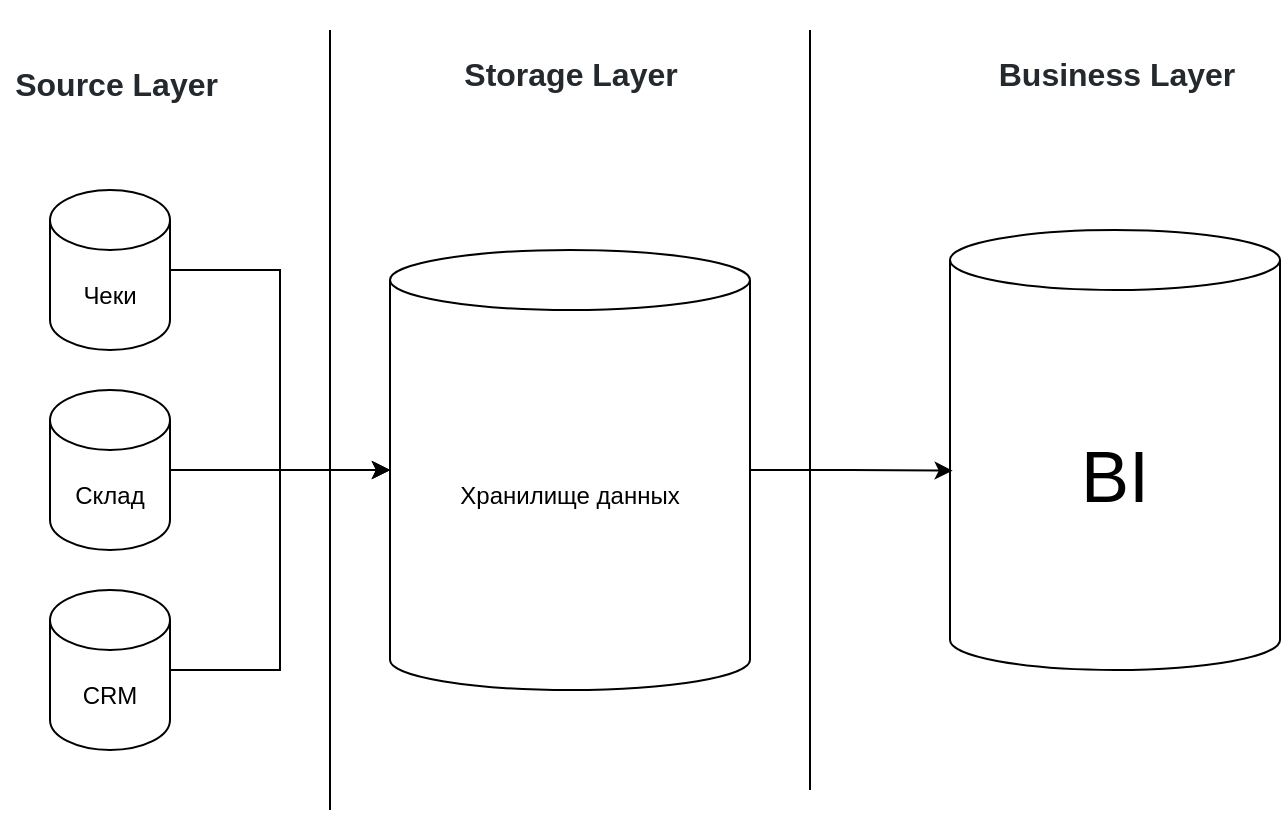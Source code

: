 <mxfile version="14.5.6" type="github"><diagram id="CvG_Ll3IqqxCTW3_bt4h" name="Page-1"><mxGraphModel dx="1422" dy="765" grid="1" gridSize="10" guides="1" tooltips="1" connect="1" arrows="1" fold="1" page="1" pageScale="1" pageWidth="1654" pageHeight="1169" math="0" shadow="0"><root><mxCell id="0"/><mxCell id="1" parent="0"/><mxCell id="4oJOREIFcVFq6pQ3gA4x-6" style="edgeStyle=orthogonalEdgeStyle;rounded=0;orthogonalLoop=1;jettySize=auto;html=1;entryX=0;entryY=0.5;entryDx=0;entryDy=0;entryPerimeter=0;" parent="1" source="4oJOREIFcVFq6pQ3gA4x-2" target="4oJOREIFcVFq6pQ3gA4x-11" edge="1"><mxGeometry relative="1" as="geometry"><mxPoint x="264" y="320" as="targetPoint"/></mxGeometry></mxCell><mxCell id="4oJOREIFcVFq6pQ3gA4x-2" value="Чеки" style="shape=cylinder3;whiteSpace=wrap;html=1;boundedLbl=1;backgroundOutline=1;size=15;" parent="1" vertex="1"><mxGeometry x="100" y="180" width="60" height="80" as="geometry"/></mxCell><mxCell id="4oJOREIFcVFq6pQ3gA4x-7" style="edgeStyle=orthogonalEdgeStyle;rounded=0;orthogonalLoop=1;jettySize=auto;html=1;entryX=0;entryY=0.5;entryDx=0;entryDy=0;entryPerimeter=0;" parent="1" source="4oJOREIFcVFq6pQ3gA4x-3" target="4oJOREIFcVFq6pQ3gA4x-11" edge="1"><mxGeometry relative="1" as="geometry"><mxPoint x="264" y="320" as="targetPoint"/></mxGeometry></mxCell><mxCell id="4oJOREIFcVFq6pQ3gA4x-3" value="Склад" style="shape=cylinder3;whiteSpace=wrap;html=1;boundedLbl=1;backgroundOutline=1;size=15;" parent="1" vertex="1"><mxGeometry x="100" y="280" width="60" height="80" as="geometry"/></mxCell><mxCell id="4oJOREIFcVFq6pQ3gA4x-8" style="edgeStyle=orthogonalEdgeStyle;rounded=0;orthogonalLoop=1;jettySize=auto;html=1;exitX=1;exitY=0.5;exitDx=0;exitDy=0;exitPerimeter=0;entryX=0;entryY=0.5;entryDx=0;entryDy=0;entryPerimeter=0;" parent="1" source="4oJOREIFcVFq6pQ3gA4x-4" target="4oJOREIFcVFq6pQ3gA4x-11" edge="1"><mxGeometry relative="1" as="geometry"><mxPoint x="264" y="320" as="targetPoint"/></mxGeometry></mxCell><mxCell id="4oJOREIFcVFq6pQ3gA4x-4" value="CRM" style="shape=cylinder3;whiteSpace=wrap;html=1;boundedLbl=1;backgroundOutline=1;size=15;" parent="1" vertex="1"><mxGeometry x="100" y="380" width="60" height="80" as="geometry"/></mxCell><mxCell id="4oJOREIFcVFq6pQ3gA4x-9" value="" style="endArrow=none;html=1;" parent="1" edge="1"><mxGeometry width="50" height="50" relative="1" as="geometry"><mxPoint x="240" y="490" as="sourcePoint"/><mxPoint x="240" y="100" as="targetPoint"/></mxGeometry></mxCell><mxCell id="4oJOREIFcVFq6pQ3gA4x-10" value="&lt;span style=&quot;color: rgb(36, 41, 46); font-size: 16px; text-align: left; background-color: rgb(255, 255, 255);&quot;&gt;Source Layer&amp;nbsp;&lt;/span&gt;" style="text;html=1;align=center;verticalAlign=middle;resizable=0;points=[];autosize=1;rounded=0;glass=0;sketch=0;labelBackgroundColor=none;labelBorderColor=none;fontStyle=1;fontSize=36;" parent="1" vertex="1"><mxGeometry x="75" y="90" width="120" height="60" as="geometry"/></mxCell><mxCell id="4oJOREIFcVFq6pQ3gA4x-438" style="edgeStyle=orthogonalEdgeStyle;rounded=0;orthogonalLoop=1;jettySize=auto;html=1;entryX=0.008;entryY=0.547;entryDx=0;entryDy=0;entryPerimeter=0;fontSize=36;" parent="1" source="4oJOREIFcVFq6pQ3gA4x-11" target="4oJOREIFcVFq6pQ3gA4x-437" edge="1"><mxGeometry relative="1" as="geometry"/></mxCell><mxCell id="4oJOREIFcVFq6pQ3gA4x-11" value="Хранилище данных" style="shape=cylinder3;whiteSpace=wrap;html=1;boundedLbl=1;backgroundOutline=1;size=15;rounded=0;glass=0;labelBackgroundColor=none;sketch=0;strokeColor=#000000;fillColor=none;" parent="1" vertex="1"><mxGeometry x="270" y="210" width="180" height="220" as="geometry"/></mxCell><mxCell id="4oJOREIFcVFq6pQ3gA4x-12" value="&lt;span style=&quot;color: rgb(36, 41, 46); font-size: 16px; text-align: left; background-color: rgb(255, 255, 255);&quot;&gt;Storage Layer&lt;/span&gt;" style="text;html=1;align=center;verticalAlign=middle;resizable=0;points=[];autosize=1;rounded=0;glass=0;sketch=0;labelBackgroundColor=none;labelBorderColor=none;fontStyle=1;fontSize=36;" parent="1" vertex="1"><mxGeometry x="300" y="85" width="120" height="60" as="geometry"/></mxCell><mxCell id="4oJOREIFcVFq6pQ3gA4x-13" value="" style="endArrow=none;html=1;fontSize=36;" parent="1" edge="1"><mxGeometry width="50" height="50" relative="1" as="geometry"><mxPoint x="480" y="480" as="sourcePoint"/><mxPoint x="480" y="100" as="targetPoint"/></mxGeometry></mxCell><mxCell id="4oJOREIFcVFq6pQ3gA4x-435" value="&lt;span style=&quot;color: rgb(36, 41, 46); font-size: 16px; text-align: left; background-color: rgb(255, 255, 255);&quot;&gt;Business Layer&lt;/span&gt;" style="text;html=1;align=center;verticalAlign=middle;resizable=0;points=[];autosize=1;rounded=0;glass=0;sketch=0;labelBackgroundColor=none;labelBorderColor=none;fontStyle=1;fontSize=36;" parent="1" vertex="1"><mxGeometry x="567.5" y="85" width="130" height="60" as="geometry"/></mxCell><mxCell id="4oJOREIFcVFq6pQ3gA4x-437" value="BI" style="shape=cylinder3;whiteSpace=wrap;html=1;boundedLbl=1;backgroundOutline=1;size=15;rounded=0;glass=0;labelBackgroundColor=none;sketch=0;strokeColor=#000000;fillColor=none;fontSize=36;" parent="1" vertex="1"><mxGeometry x="550" y="200" width="165" height="220" as="geometry"/></mxCell></root></mxGraphModel></diagram></mxfile>